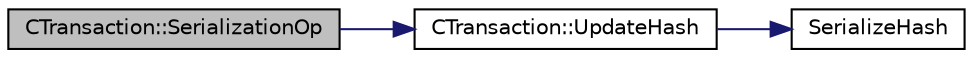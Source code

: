 digraph "CTransaction::SerializationOp"
{
  edge [fontname="Helvetica",fontsize="10",labelfontname="Helvetica",labelfontsize="10"];
  node [fontname="Helvetica",fontsize="10",shape=record];
  rankdir="LR";
  Node934 [label="CTransaction::SerializationOp",height=0.2,width=0.4,color="black", fillcolor="grey75", style="filled", fontcolor="black"];
  Node934 -> Node935 [color="midnightblue",fontsize="10",style="solid",fontname="Helvetica"];
  Node935 [label="CTransaction::UpdateHash",height=0.2,width=0.4,color="black", fillcolor="white", style="filled",URL="$class_c_transaction.html#a8f54f9ab821e9ebb04a9ec4941fd47e3"];
  Node935 -> Node936 [color="midnightblue",fontsize="10",style="solid",fontname="Helvetica"];
  Node936 [label="SerializeHash",height=0.2,width=0.4,color="black", fillcolor="white", style="filled",URL="$hash_8h.html#a6de694e43f17c62025c6883965b65e63",tooltip="Compute the 256-bit hash of an object&#39;s serialization. "];
}
